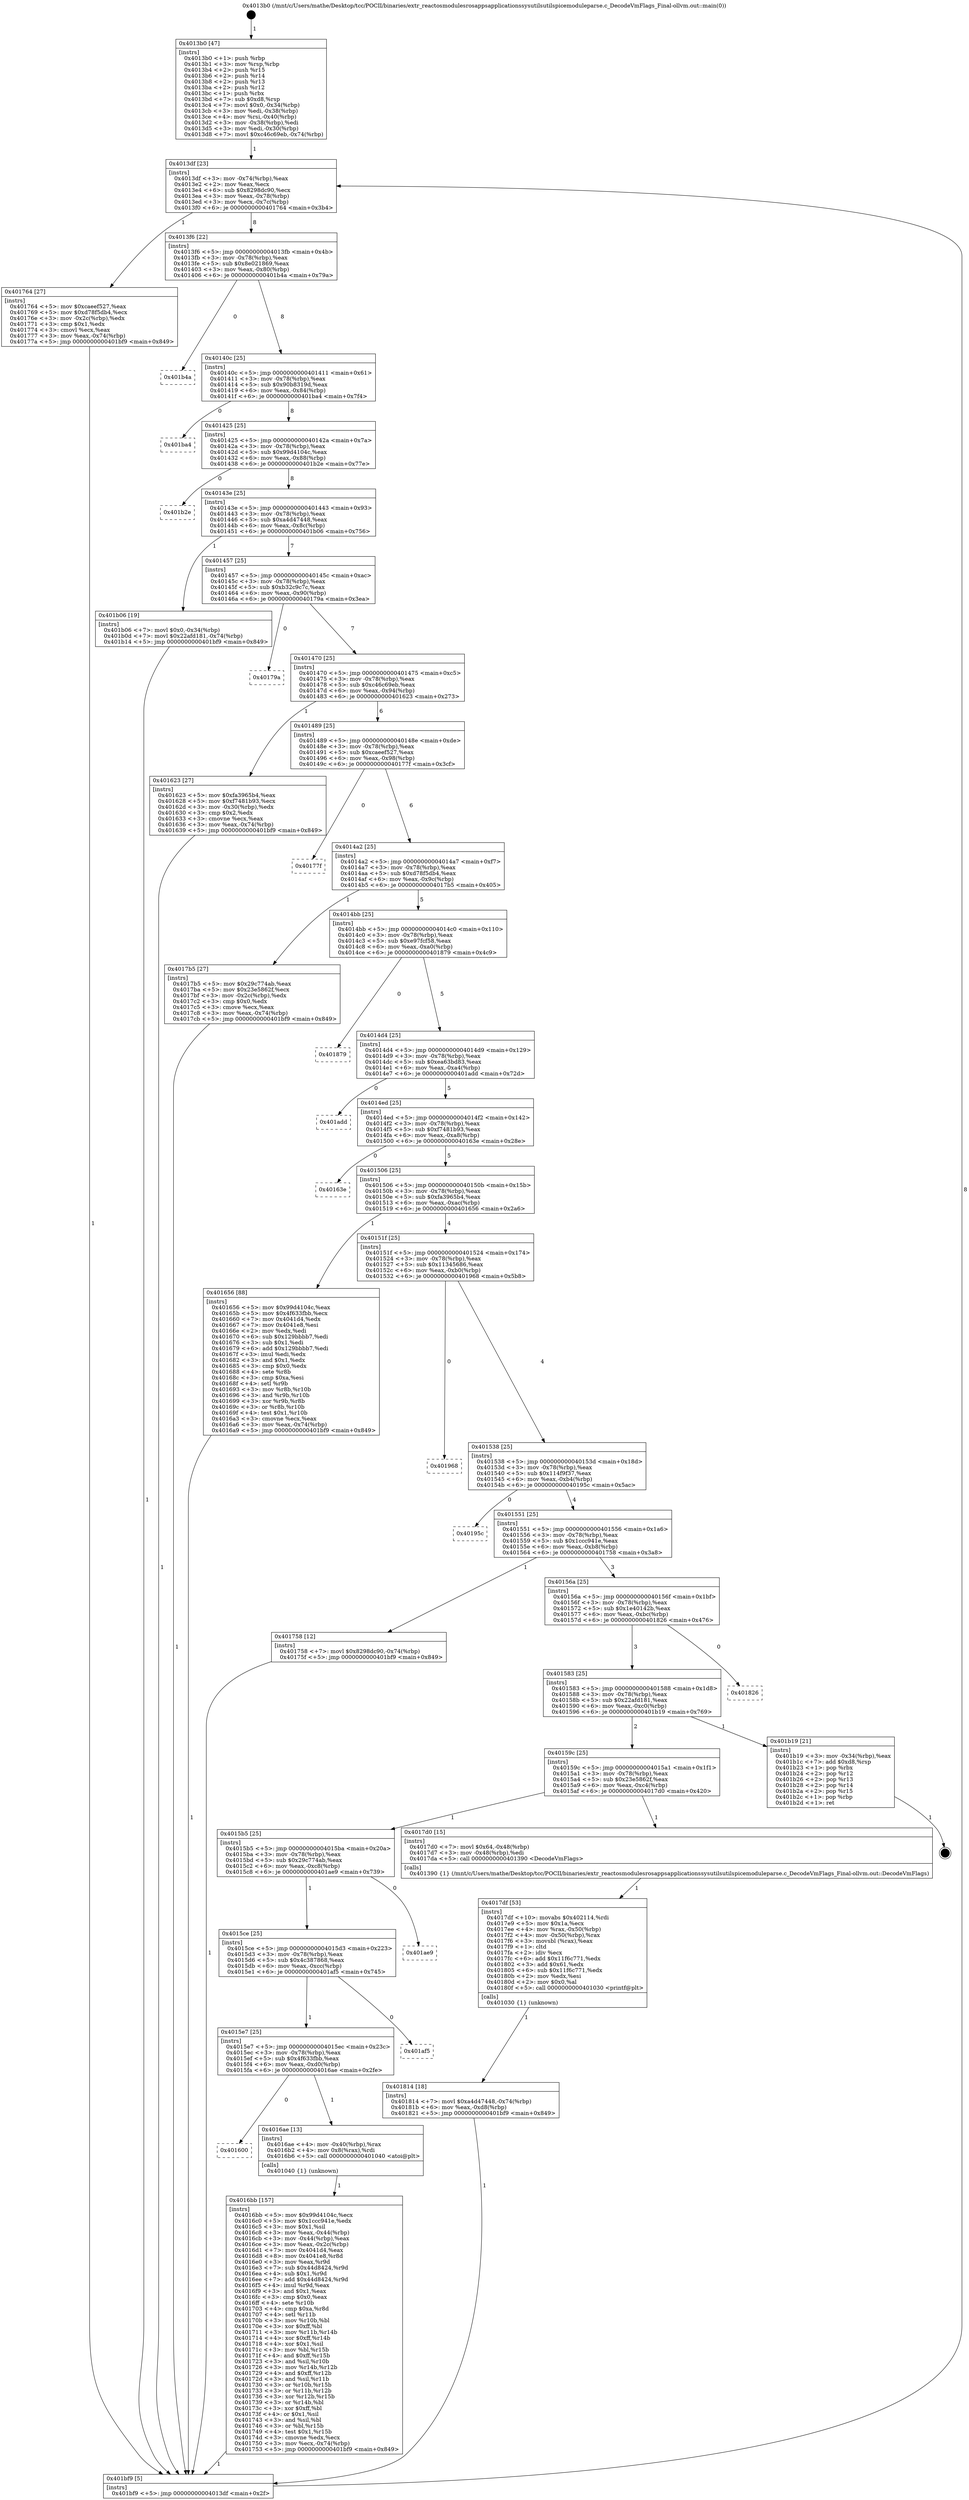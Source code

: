 digraph "0x4013b0" {
  label = "0x4013b0 (/mnt/c/Users/mathe/Desktop/tcc/POCII/binaries/extr_reactosmodulesrosappsapplicationssysutilsutilspicemoduleparse.c_DecodeVmFlags_Final-ollvm.out::main(0))"
  labelloc = "t"
  node[shape=record]

  Entry [label="",width=0.3,height=0.3,shape=circle,fillcolor=black,style=filled]
  "0x4013df" [label="{
     0x4013df [23]\l
     | [instrs]\l
     &nbsp;&nbsp;0x4013df \<+3\>: mov -0x74(%rbp),%eax\l
     &nbsp;&nbsp;0x4013e2 \<+2\>: mov %eax,%ecx\l
     &nbsp;&nbsp;0x4013e4 \<+6\>: sub $0x8298dc90,%ecx\l
     &nbsp;&nbsp;0x4013ea \<+3\>: mov %eax,-0x78(%rbp)\l
     &nbsp;&nbsp;0x4013ed \<+3\>: mov %ecx,-0x7c(%rbp)\l
     &nbsp;&nbsp;0x4013f0 \<+6\>: je 0000000000401764 \<main+0x3b4\>\l
  }"]
  "0x401764" [label="{
     0x401764 [27]\l
     | [instrs]\l
     &nbsp;&nbsp;0x401764 \<+5\>: mov $0xcaeef527,%eax\l
     &nbsp;&nbsp;0x401769 \<+5\>: mov $0xd78f5db4,%ecx\l
     &nbsp;&nbsp;0x40176e \<+3\>: mov -0x2c(%rbp),%edx\l
     &nbsp;&nbsp;0x401771 \<+3\>: cmp $0x1,%edx\l
     &nbsp;&nbsp;0x401774 \<+3\>: cmovl %ecx,%eax\l
     &nbsp;&nbsp;0x401777 \<+3\>: mov %eax,-0x74(%rbp)\l
     &nbsp;&nbsp;0x40177a \<+5\>: jmp 0000000000401bf9 \<main+0x849\>\l
  }"]
  "0x4013f6" [label="{
     0x4013f6 [22]\l
     | [instrs]\l
     &nbsp;&nbsp;0x4013f6 \<+5\>: jmp 00000000004013fb \<main+0x4b\>\l
     &nbsp;&nbsp;0x4013fb \<+3\>: mov -0x78(%rbp),%eax\l
     &nbsp;&nbsp;0x4013fe \<+5\>: sub $0x8e021869,%eax\l
     &nbsp;&nbsp;0x401403 \<+3\>: mov %eax,-0x80(%rbp)\l
     &nbsp;&nbsp;0x401406 \<+6\>: je 0000000000401b4a \<main+0x79a\>\l
  }"]
  Exit [label="",width=0.3,height=0.3,shape=circle,fillcolor=black,style=filled,peripheries=2]
  "0x401b4a" [label="{
     0x401b4a\l
  }", style=dashed]
  "0x40140c" [label="{
     0x40140c [25]\l
     | [instrs]\l
     &nbsp;&nbsp;0x40140c \<+5\>: jmp 0000000000401411 \<main+0x61\>\l
     &nbsp;&nbsp;0x401411 \<+3\>: mov -0x78(%rbp),%eax\l
     &nbsp;&nbsp;0x401414 \<+5\>: sub $0x90b8319d,%eax\l
     &nbsp;&nbsp;0x401419 \<+6\>: mov %eax,-0x84(%rbp)\l
     &nbsp;&nbsp;0x40141f \<+6\>: je 0000000000401ba4 \<main+0x7f4\>\l
  }"]
  "0x401814" [label="{
     0x401814 [18]\l
     | [instrs]\l
     &nbsp;&nbsp;0x401814 \<+7\>: movl $0xa4d47448,-0x74(%rbp)\l
     &nbsp;&nbsp;0x40181b \<+6\>: mov %eax,-0xd8(%rbp)\l
     &nbsp;&nbsp;0x401821 \<+5\>: jmp 0000000000401bf9 \<main+0x849\>\l
  }"]
  "0x401ba4" [label="{
     0x401ba4\l
  }", style=dashed]
  "0x401425" [label="{
     0x401425 [25]\l
     | [instrs]\l
     &nbsp;&nbsp;0x401425 \<+5\>: jmp 000000000040142a \<main+0x7a\>\l
     &nbsp;&nbsp;0x40142a \<+3\>: mov -0x78(%rbp),%eax\l
     &nbsp;&nbsp;0x40142d \<+5\>: sub $0x99d4104c,%eax\l
     &nbsp;&nbsp;0x401432 \<+6\>: mov %eax,-0x88(%rbp)\l
     &nbsp;&nbsp;0x401438 \<+6\>: je 0000000000401b2e \<main+0x77e\>\l
  }"]
  "0x4017df" [label="{
     0x4017df [53]\l
     | [instrs]\l
     &nbsp;&nbsp;0x4017df \<+10\>: movabs $0x402114,%rdi\l
     &nbsp;&nbsp;0x4017e9 \<+5\>: mov $0x1a,%ecx\l
     &nbsp;&nbsp;0x4017ee \<+4\>: mov %rax,-0x50(%rbp)\l
     &nbsp;&nbsp;0x4017f2 \<+4\>: mov -0x50(%rbp),%rax\l
     &nbsp;&nbsp;0x4017f6 \<+3\>: movsbl (%rax),%eax\l
     &nbsp;&nbsp;0x4017f9 \<+1\>: cltd\l
     &nbsp;&nbsp;0x4017fa \<+2\>: idiv %ecx\l
     &nbsp;&nbsp;0x4017fc \<+6\>: add $0x11f6c771,%edx\l
     &nbsp;&nbsp;0x401802 \<+3\>: add $0x61,%edx\l
     &nbsp;&nbsp;0x401805 \<+6\>: sub $0x11f6c771,%edx\l
     &nbsp;&nbsp;0x40180b \<+2\>: mov %edx,%esi\l
     &nbsp;&nbsp;0x40180d \<+2\>: mov $0x0,%al\l
     &nbsp;&nbsp;0x40180f \<+5\>: call 0000000000401030 \<printf@plt\>\l
     | [calls]\l
     &nbsp;&nbsp;0x401030 \{1\} (unknown)\l
  }"]
  "0x401b2e" [label="{
     0x401b2e\l
  }", style=dashed]
  "0x40143e" [label="{
     0x40143e [25]\l
     | [instrs]\l
     &nbsp;&nbsp;0x40143e \<+5\>: jmp 0000000000401443 \<main+0x93\>\l
     &nbsp;&nbsp;0x401443 \<+3\>: mov -0x78(%rbp),%eax\l
     &nbsp;&nbsp;0x401446 \<+5\>: sub $0xa4d47448,%eax\l
     &nbsp;&nbsp;0x40144b \<+6\>: mov %eax,-0x8c(%rbp)\l
     &nbsp;&nbsp;0x401451 \<+6\>: je 0000000000401b06 \<main+0x756\>\l
  }"]
  "0x4016bb" [label="{
     0x4016bb [157]\l
     | [instrs]\l
     &nbsp;&nbsp;0x4016bb \<+5\>: mov $0x99d4104c,%ecx\l
     &nbsp;&nbsp;0x4016c0 \<+5\>: mov $0x1ccc941e,%edx\l
     &nbsp;&nbsp;0x4016c5 \<+3\>: mov $0x1,%sil\l
     &nbsp;&nbsp;0x4016c8 \<+3\>: mov %eax,-0x44(%rbp)\l
     &nbsp;&nbsp;0x4016cb \<+3\>: mov -0x44(%rbp),%eax\l
     &nbsp;&nbsp;0x4016ce \<+3\>: mov %eax,-0x2c(%rbp)\l
     &nbsp;&nbsp;0x4016d1 \<+7\>: mov 0x4041d4,%eax\l
     &nbsp;&nbsp;0x4016d8 \<+8\>: mov 0x4041e8,%r8d\l
     &nbsp;&nbsp;0x4016e0 \<+3\>: mov %eax,%r9d\l
     &nbsp;&nbsp;0x4016e3 \<+7\>: sub $0x44d8424,%r9d\l
     &nbsp;&nbsp;0x4016ea \<+4\>: sub $0x1,%r9d\l
     &nbsp;&nbsp;0x4016ee \<+7\>: add $0x44d8424,%r9d\l
     &nbsp;&nbsp;0x4016f5 \<+4\>: imul %r9d,%eax\l
     &nbsp;&nbsp;0x4016f9 \<+3\>: and $0x1,%eax\l
     &nbsp;&nbsp;0x4016fc \<+3\>: cmp $0x0,%eax\l
     &nbsp;&nbsp;0x4016ff \<+4\>: sete %r10b\l
     &nbsp;&nbsp;0x401703 \<+4\>: cmp $0xa,%r8d\l
     &nbsp;&nbsp;0x401707 \<+4\>: setl %r11b\l
     &nbsp;&nbsp;0x40170b \<+3\>: mov %r10b,%bl\l
     &nbsp;&nbsp;0x40170e \<+3\>: xor $0xff,%bl\l
     &nbsp;&nbsp;0x401711 \<+3\>: mov %r11b,%r14b\l
     &nbsp;&nbsp;0x401714 \<+4\>: xor $0xff,%r14b\l
     &nbsp;&nbsp;0x401718 \<+4\>: xor $0x1,%sil\l
     &nbsp;&nbsp;0x40171c \<+3\>: mov %bl,%r15b\l
     &nbsp;&nbsp;0x40171f \<+4\>: and $0xff,%r15b\l
     &nbsp;&nbsp;0x401723 \<+3\>: and %sil,%r10b\l
     &nbsp;&nbsp;0x401726 \<+3\>: mov %r14b,%r12b\l
     &nbsp;&nbsp;0x401729 \<+4\>: and $0xff,%r12b\l
     &nbsp;&nbsp;0x40172d \<+3\>: and %sil,%r11b\l
     &nbsp;&nbsp;0x401730 \<+3\>: or %r10b,%r15b\l
     &nbsp;&nbsp;0x401733 \<+3\>: or %r11b,%r12b\l
     &nbsp;&nbsp;0x401736 \<+3\>: xor %r12b,%r15b\l
     &nbsp;&nbsp;0x401739 \<+3\>: or %r14b,%bl\l
     &nbsp;&nbsp;0x40173c \<+3\>: xor $0xff,%bl\l
     &nbsp;&nbsp;0x40173f \<+4\>: or $0x1,%sil\l
     &nbsp;&nbsp;0x401743 \<+3\>: and %sil,%bl\l
     &nbsp;&nbsp;0x401746 \<+3\>: or %bl,%r15b\l
     &nbsp;&nbsp;0x401749 \<+4\>: test $0x1,%r15b\l
     &nbsp;&nbsp;0x40174d \<+3\>: cmovne %edx,%ecx\l
     &nbsp;&nbsp;0x401750 \<+3\>: mov %ecx,-0x74(%rbp)\l
     &nbsp;&nbsp;0x401753 \<+5\>: jmp 0000000000401bf9 \<main+0x849\>\l
  }"]
  "0x401b06" [label="{
     0x401b06 [19]\l
     | [instrs]\l
     &nbsp;&nbsp;0x401b06 \<+7\>: movl $0x0,-0x34(%rbp)\l
     &nbsp;&nbsp;0x401b0d \<+7\>: movl $0x22afd181,-0x74(%rbp)\l
     &nbsp;&nbsp;0x401b14 \<+5\>: jmp 0000000000401bf9 \<main+0x849\>\l
  }"]
  "0x401457" [label="{
     0x401457 [25]\l
     | [instrs]\l
     &nbsp;&nbsp;0x401457 \<+5\>: jmp 000000000040145c \<main+0xac\>\l
     &nbsp;&nbsp;0x40145c \<+3\>: mov -0x78(%rbp),%eax\l
     &nbsp;&nbsp;0x40145f \<+5\>: sub $0xb32c9c7c,%eax\l
     &nbsp;&nbsp;0x401464 \<+6\>: mov %eax,-0x90(%rbp)\l
     &nbsp;&nbsp;0x40146a \<+6\>: je 000000000040179a \<main+0x3ea\>\l
  }"]
  "0x401600" [label="{
     0x401600\l
  }", style=dashed]
  "0x40179a" [label="{
     0x40179a\l
  }", style=dashed]
  "0x401470" [label="{
     0x401470 [25]\l
     | [instrs]\l
     &nbsp;&nbsp;0x401470 \<+5\>: jmp 0000000000401475 \<main+0xc5\>\l
     &nbsp;&nbsp;0x401475 \<+3\>: mov -0x78(%rbp),%eax\l
     &nbsp;&nbsp;0x401478 \<+5\>: sub $0xc46c69eb,%eax\l
     &nbsp;&nbsp;0x40147d \<+6\>: mov %eax,-0x94(%rbp)\l
     &nbsp;&nbsp;0x401483 \<+6\>: je 0000000000401623 \<main+0x273\>\l
  }"]
  "0x4016ae" [label="{
     0x4016ae [13]\l
     | [instrs]\l
     &nbsp;&nbsp;0x4016ae \<+4\>: mov -0x40(%rbp),%rax\l
     &nbsp;&nbsp;0x4016b2 \<+4\>: mov 0x8(%rax),%rdi\l
     &nbsp;&nbsp;0x4016b6 \<+5\>: call 0000000000401040 \<atoi@plt\>\l
     | [calls]\l
     &nbsp;&nbsp;0x401040 \{1\} (unknown)\l
  }"]
  "0x401623" [label="{
     0x401623 [27]\l
     | [instrs]\l
     &nbsp;&nbsp;0x401623 \<+5\>: mov $0xfa3965b4,%eax\l
     &nbsp;&nbsp;0x401628 \<+5\>: mov $0xf7481b93,%ecx\l
     &nbsp;&nbsp;0x40162d \<+3\>: mov -0x30(%rbp),%edx\l
     &nbsp;&nbsp;0x401630 \<+3\>: cmp $0x2,%edx\l
     &nbsp;&nbsp;0x401633 \<+3\>: cmovne %ecx,%eax\l
     &nbsp;&nbsp;0x401636 \<+3\>: mov %eax,-0x74(%rbp)\l
     &nbsp;&nbsp;0x401639 \<+5\>: jmp 0000000000401bf9 \<main+0x849\>\l
  }"]
  "0x401489" [label="{
     0x401489 [25]\l
     | [instrs]\l
     &nbsp;&nbsp;0x401489 \<+5\>: jmp 000000000040148e \<main+0xde\>\l
     &nbsp;&nbsp;0x40148e \<+3\>: mov -0x78(%rbp),%eax\l
     &nbsp;&nbsp;0x401491 \<+5\>: sub $0xcaeef527,%eax\l
     &nbsp;&nbsp;0x401496 \<+6\>: mov %eax,-0x98(%rbp)\l
     &nbsp;&nbsp;0x40149c \<+6\>: je 000000000040177f \<main+0x3cf\>\l
  }"]
  "0x401bf9" [label="{
     0x401bf9 [5]\l
     | [instrs]\l
     &nbsp;&nbsp;0x401bf9 \<+5\>: jmp 00000000004013df \<main+0x2f\>\l
  }"]
  "0x4013b0" [label="{
     0x4013b0 [47]\l
     | [instrs]\l
     &nbsp;&nbsp;0x4013b0 \<+1\>: push %rbp\l
     &nbsp;&nbsp;0x4013b1 \<+3\>: mov %rsp,%rbp\l
     &nbsp;&nbsp;0x4013b4 \<+2\>: push %r15\l
     &nbsp;&nbsp;0x4013b6 \<+2\>: push %r14\l
     &nbsp;&nbsp;0x4013b8 \<+2\>: push %r13\l
     &nbsp;&nbsp;0x4013ba \<+2\>: push %r12\l
     &nbsp;&nbsp;0x4013bc \<+1\>: push %rbx\l
     &nbsp;&nbsp;0x4013bd \<+7\>: sub $0xd8,%rsp\l
     &nbsp;&nbsp;0x4013c4 \<+7\>: movl $0x0,-0x34(%rbp)\l
     &nbsp;&nbsp;0x4013cb \<+3\>: mov %edi,-0x38(%rbp)\l
     &nbsp;&nbsp;0x4013ce \<+4\>: mov %rsi,-0x40(%rbp)\l
     &nbsp;&nbsp;0x4013d2 \<+3\>: mov -0x38(%rbp),%edi\l
     &nbsp;&nbsp;0x4013d5 \<+3\>: mov %edi,-0x30(%rbp)\l
     &nbsp;&nbsp;0x4013d8 \<+7\>: movl $0xc46c69eb,-0x74(%rbp)\l
  }"]
  "0x4015e7" [label="{
     0x4015e7 [25]\l
     | [instrs]\l
     &nbsp;&nbsp;0x4015e7 \<+5\>: jmp 00000000004015ec \<main+0x23c\>\l
     &nbsp;&nbsp;0x4015ec \<+3\>: mov -0x78(%rbp),%eax\l
     &nbsp;&nbsp;0x4015ef \<+5\>: sub $0x4f633fbb,%eax\l
     &nbsp;&nbsp;0x4015f4 \<+6\>: mov %eax,-0xd0(%rbp)\l
     &nbsp;&nbsp;0x4015fa \<+6\>: je 00000000004016ae \<main+0x2fe\>\l
  }"]
  "0x40177f" [label="{
     0x40177f\l
  }", style=dashed]
  "0x4014a2" [label="{
     0x4014a2 [25]\l
     | [instrs]\l
     &nbsp;&nbsp;0x4014a2 \<+5\>: jmp 00000000004014a7 \<main+0xf7\>\l
     &nbsp;&nbsp;0x4014a7 \<+3\>: mov -0x78(%rbp),%eax\l
     &nbsp;&nbsp;0x4014aa \<+5\>: sub $0xd78f5db4,%eax\l
     &nbsp;&nbsp;0x4014af \<+6\>: mov %eax,-0x9c(%rbp)\l
     &nbsp;&nbsp;0x4014b5 \<+6\>: je 00000000004017b5 \<main+0x405\>\l
  }"]
  "0x401af5" [label="{
     0x401af5\l
  }", style=dashed]
  "0x4017b5" [label="{
     0x4017b5 [27]\l
     | [instrs]\l
     &nbsp;&nbsp;0x4017b5 \<+5\>: mov $0x29c774ab,%eax\l
     &nbsp;&nbsp;0x4017ba \<+5\>: mov $0x23e5862f,%ecx\l
     &nbsp;&nbsp;0x4017bf \<+3\>: mov -0x2c(%rbp),%edx\l
     &nbsp;&nbsp;0x4017c2 \<+3\>: cmp $0x0,%edx\l
     &nbsp;&nbsp;0x4017c5 \<+3\>: cmove %ecx,%eax\l
     &nbsp;&nbsp;0x4017c8 \<+3\>: mov %eax,-0x74(%rbp)\l
     &nbsp;&nbsp;0x4017cb \<+5\>: jmp 0000000000401bf9 \<main+0x849\>\l
  }"]
  "0x4014bb" [label="{
     0x4014bb [25]\l
     | [instrs]\l
     &nbsp;&nbsp;0x4014bb \<+5\>: jmp 00000000004014c0 \<main+0x110\>\l
     &nbsp;&nbsp;0x4014c0 \<+3\>: mov -0x78(%rbp),%eax\l
     &nbsp;&nbsp;0x4014c3 \<+5\>: sub $0xe97fcf58,%eax\l
     &nbsp;&nbsp;0x4014c8 \<+6\>: mov %eax,-0xa0(%rbp)\l
     &nbsp;&nbsp;0x4014ce \<+6\>: je 0000000000401879 \<main+0x4c9\>\l
  }"]
  "0x4015ce" [label="{
     0x4015ce [25]\l
     | [instrs]\l
     &nbsp;&nbsp;0x4015ce \<+5\>: jmp 00000000004015d3 \<main+0x223\>\l
     &nbsp;&nbsp;0x4015d3 \<+3\>: mov -0x78(%rbp),%eax\l
     &nbsp;&nbsp;0x4015d6 \<+5\>: sub $0x4c387868,%eax\l
     &nbsp;&nbsp;0x4015db \<+6\>: mov %eax,-0xcc(%rbp)\l
     &nbsp;&nbsp;0x4015e1 \<+6\>: je 0000000000401af5 \<main+0x745\>\l
  }"]
  "0x401879" [label="{
     0x401879\l
  }", style=dashed]
  "0x4014d4" [label="{
     0x4014d4 [25]\l
     | [instrs]\l
     &nbsp;&nbsp;0x4014d4 \<+5\>: jmp 00000000004014d9 \<main+0x129\>\l
     &nbsp;&nbsp;0x4014d9 \<+3\>: mov -0x78(%rbp),%eax\l
     &nbsp;&nbsp;0x4014dc \<+5\>: sub $0xea63bd83,%eax\l
     &nbsp;&nbsp;0x4014e1 \<+6\>: mov %eax,-0xa4(%rbp)\l
     &nbsp;&nbsp;0x4014e7 \<+6\>: je 0000000000401add \<main+0x72d\>\l
  }"]
  "0x401ae9" [label="{
     0x401ae9\l
  }", style=dashed]
  "0x401add" [label="{
     0x401add\l
  }", style=dashed]
  "0x4014ed" [label="{
     0x4014ed [25]\l
     | [instrs]\l
     &nbsp;&nbsp;0x4014ed \<+5\>: jmp 00000000004014f2 \<main+0x142\>\l
     &nbsp;&nbsp;0x4014f2 \<+3\>: mov -0x78(%rbp),%eax\l
     &nbsp;&nbsp;0x4014f5 \<+5\>: sub $0xf7481b93,%eax\l
     &nbsp;&nbsp;0x4014fa \<+6\>: mov %eax,-0xa8(%rbp)\l
     &nbsp;&nbsp;0x401500 \<+6\>: je 000000000040163e \<main+0x28e\>\l
  }"]
  "0x4015b5" [label="{
     0x4015b5 [25]\l
     | [instrs]\l
     &nbsp;&nbsp;0x4015b5 \<+5\>: jmp 00000000004015ba \<main+0x20a\>\l
     &nbsp;&nbsp;0x4015ba \<+3\>: mov -0x78(%rbp),%eax\l
     &nbsp;&nbsp;0x4015bd \<+5\>: sub $0x29c774ab,%eax\l
     &nbsp;&nbsp;0x4015c2 \<+6\>: mov %eax,-0xc8(%rbp)\l
     &nbsp;&nbsp;0x4015c8 \<+6\>: je 0000000000401ae9 \<main+0x739\>\l
  }"]
  "0x40163e" [label="{
     0x40163e\l
  }", style=dashed]
  "0x401506" [label="{
     0x401506 [25]\l
     | [instrs]\l
     &nbsp;&nbsp;0x401506 \<+5\>: jmp 000000000040150b \<main+0x15b\>\l
     &nbsp;&nbsp;0x40150b \<+3\>: mov -0x78(%rbp),%eax\l
     &nbsp;&nbsp;0x40150e \<+5\>: sub $0xfa3965b4,%eax\l
     &nbsp;&nbsp;0x401513 \<+6\>: mov %eax,-0xac(%rbp)\l
     &nbsp;&nbsp;0x401519 \<+6\>: je 0000000000401656 \<main+0x2a6\>\l
  }"]
  "0x4017d0" [label="{
     0x4017d0 [15]\l
     | [instrs]\l
     &nbsp;&nbsp;0x4017d0 \<+7\>: movl $0x64,-0x48(%rbp)\l
     &nbsp;&nbsp;0x4017d7 \<+3\>: mov -0x48(%rbp),%edi\l
     &nbsp;&nbsp;0x4017da \<+5\>: call 0000000000401390 \<DecodeVmFlags\>\l
     | [calls]\l
     &nbsp;&nbsp;0x401390 \{1\} (/mnt/c/Users/mathe/Desktop/tcc/POCII/binaries/extr_reactosmodulesrosappsapplicationssysutilsutilspicemoduleparse.c_DecodeVmFlags_Final-ollvm.out::DecodeVmFlags)\l
  }"]
  "0x401656" [label="{
     0x401656 [88]\l
     | [instrs]\l
     &nbsp;&nbsp;0x401656 \<+5\>: mov $0x99d4104c,%eax\l
     &nbsp;&nbsp;0x40165b \<+5\>: mov $0x4f633fbb,%ecx\l
     &nbsp;&nbsp;0x401660 \<+7\>: mov 0x4041d4,%edx\l
     &nbsp;&nbsp;0x401667 \<+7\>: mov 0x4041e8,%esi\l
     &nbsp;&nbsp;0x40166e \<+2\>: mov %edx,%edi\l
     &nbsp;&nbsp;0x401670 \<+6\>: sub $0x129bbbb7,%edi\l
     &nbsp;&nbsp;0x401676 \<+3\>: sub $0x1,%edi\l
     &nbsp;&nbsp;0x401679 \<+6\>: add $0x129bbbb7,%edi\l
     &nbsp;&nbsp;0x40167f \<+3\>: imul %edi,%edx\l
     &nbsp;&nbsp;0x401682 \<+3\>: and $0x1,%edx\l
     &nbsp;&nbsp;0x401685 \<+3\>: cmp $0x0,%edx\l
     &nbsp;&nbsp;0x401688 \<+4\>: sete %r8b\l
     &nbsp;&nbsp;0x40168c \<+3\>: cmp $0xa,%esi\l
     &nbsp;&nbsp;0x40168f \<+4\>: setl %r9b\l
     &nbsp;&nbsp;0x401693 \<+3\>: mov %r8b,%r10b\l
     &nbsp;&nbsp;0x401696 \<+3\>: and %r9b,%r10b\l
     &nbsp;&nbsp;0x401699 \<+3\>: xor %r9b,%r8b\l
     &nbsp;&nbsp;0x40169c \<+3\>: or %r8b,%r10b\l
     &nbsp;&nbsp;0x40169f \<+4\>: test $0x1,%r10b\l
     &nbsp;&nbsp;0x4016a3 \<+3\>: cmovne %ecx,%eax\l
     &nbsp;&nbsp;0x4016a6 \<+3\>: mov %eax,-0x74(%rbp)\l
     &nbsp;&nbsp;0x4016a9 \<+5\>: jmp 0000000000401bf9 \<main+0x849\>\l
  }"]
  "0x40151f" [label="{
     0x40151f [25]\l
     | [instrs]\l
     &nbsp;&nbsp;0x40151f \<+5\>: jmp 0000000000401524 \<main+0x174\>\l
     &nbsp;&nbsp;0x401524 \<+3\>: mov -0x78(%rbp),%eax\l
     &nbsp;&nbsp;0x401527 \<+5\>: sub $0x11345686,%eax\l
     &nbsp;&nbsp;0x40152c \<+6\>: mov %eax,-0xb0(%rbp)\l
     &nbsp;&nbsp;0x401532 \<+6\>: je 0000000000401968 \<main+0x5b8\>\l
  }"]
  "0x40159c" [label="{
     0x40159c [25]\l
     | [instrs]\l
     &nbsp;&nbsp;0x40159c \<+5\>: jmp 00000000004015a1 \<main+0x1f1\>\l
     &nbsp;&nbsp;0x4015a1 \<+3\>: mov -0x78(%rbp),%eax\l
     &nbsp;&nbsp;0x4015a4 \<+5\>: sub $0x23e5862f,%eax\l
     &nbsp;&nbsp;0x4015a9 \<+6\>: mov %eax,-0xc4(%rbp)\l
     &nbsp;&nbsp;0x4015af \<+6\>: je 00000000004017d0 \<main+0x420\>\l
  }"]
  "0x401968" [label="{
     0x401968\l
  }", style=dashed]
  "0x401538" [label="{
     0x401538 [25]\l
     | [instrs]\l
     &nbsp;&nbsp;0x401538 \<+5\>: jmp 000000000040153d \<main+0x18d\>\l
     &nbsp;&nbsp;0x40153d \<+3\>: mov -0x78(%rbp),%eax\l
     &nbsp;&nbsp;0x401540 \<+5\>: sub $0x114f9f37,%eax\l
     &nbsp;&nbsp;0x401545 \<+6\>: mov %eax,-0xb4(%rbp)\l
     &nbsp;&nbsp;0x40154b \<+6\>: je 000000000040195c \<main+0x5ac\>\l
  }"]
  "0x401b19" [label="{
     0x401b19 [21]\l
     | [instrs]\l
     &nbsp;&nbsp;0x401b19 \<+3\>: mov -0x34(%rbp),%eax\l
     &nbsp;&nbsp;0x401b1c \<+7\>: add $0xd8,%rsp\l
     &nbsp;&nbsp;0x401b23 \<+1\>: pop %rbx\l
     &nbsp;&nbsp;0x401b24 \<+2\>: pop %r12\l
     &nbsp;&nbsp;0x401b26 \<+2\>: pop %r13\l
     &nbsp;&nbsp;0x401b28 \<+2\>: pop %r14\l
     &nbsp;&nbsp;0x401b2a \<+2\>: pop %r15\l
     &nbsp;&nbsp;0x401b2c \<+1\>: pop %rbp\l
     &nbsp;&nbsp;0x401b2d \<+1\>: ret\l
  }"]
  "0x40195c" [label="{
     0x40195c\l
  }", style=dashed]
  "0x401551" [label="{
     0x401551 [25]\l
     | [instrs]\l
     &nbsp;&nbsp;0x401551 \<+5\>: jmp 0000000000401556 \<main+0x1a6\>\l
     &nbsp;&nbsp;0x401556 \<+3\>: mov -0x78(%rbp),%eax\l
     &nbsp;&nbsp;0x401559 \<+5\>: sub $0x1ccc941e,%eax\l
     &nbsp;&nbsp;0x40155e \<+6\>: mov %eax,-0xb8(%rbp)\l
     &nbsp;&nbsp;0x401564 \<+6\>: je 0000000000401758 \<main+0x3a8\>\l
  }"]
  "0x401583" [label="{
     0x401583 [25]\l
     | [instrs]\l
     &nbsp;&nbsp;0x401583 \<+5\>: jmp 0000000000401588 \<main+0x1d8\>\l
     &nbsp;&nbsp;0x401588 \<+3\>: mov -0x78(%rbp),%eax\l
     &nbsp;&nbsp;0x40158b \<+5\>: sub $0x22afd181,%eax\l
     &nbsp;&nbsp;0x401590 \<+6\>: mov %eax,-0xc0(%rbp)\l
     &nbsp;&nbsp;0x401596 \<+6\>: je 0000000000401b19 \<main+0x769\>\l
  }"]
  "0x401758" [label="{
     0x401758 [12]\l
     | [instrs]\l
     &nbsp;&nbsp;0x401758 \<+7\>: movl $0x8298dc90,-0x74(%rbp)\l
     &nbsp;&nbsp;0x40175f \<+5\>: jmp 0000000000401bf9 \<main+0x849\>\l
  }"]
  "0x40156a" [label="{
     0x40156a [25]\l
     | [instrs]\l
     &nbsp;&nbsp;0x40156a \<+5\>: jmp 000000000040156f \<main+0x1bf\>\l
     &nbsp;&nbsp;0x40156f \<+3\>: mov -0x78(%rbp),%eax\l
     &nbsp;&nbsp;0x401572 \<+5\>: sub $0x1e40142b,%eax\l
     &nbsp;&nbsp;0x401577 \<+6\>: mov %eax,-0xbc(%rbp)\l
     &nbsp;&nbsp;0x40157d \<+6\>: je 0000000000401826 \<main+0x476\>\l
  }"]
  "0x401826" [label="{
     0x401826\l
  }", style=dashed]
  Entry -> "0x4013b0" [label=" 1"]
  "0x4013df" -> "0x401764" [label=" 1"]
  "0x4013df" -> "0x4013f6" [label=" 8"]
  "0x401b19" -> Exit [label=" 1"]
  "0x4013f6" -> "0x401b4a" [label=" 0"]
  "0x4013f6" -> "0x40140c" [label=" 8"]
  "0x401b06" -> "0x401bf9" [label=" 1"]
  "0x40140c" -> "0x401ba4" [label=" 0"]
  "0x40140c" -> "0x401425" [label=" 8"]
  "0x401814" -> "0x401bf9" [label=" 1"]
  "0x401425" -> "0x401b2e" [label=" 0"]
  "0x401425" -> "0x40143e" [label=" 8"]
  "0x4017df" -> "0x401814" [label=" 1"]
  "0x40143e" -> "0x401b06" [label=" 1"]
  "0x40143e" -> "0x401457" [label=" 7"]
  "0x4017d0" -> "0x4017df" [label=" 1"]
  "0x401457" -> "0x40179a" [label=" 0"]
  "0x401457" -> "0x401470" [label=" 7"]
  "0x4017b5" -> "0x401bf9" [label=" 1"]
  "0x401470" -> "0x401623" [label=" 1"]
  "0x401470" -> "0x401489" [label=" 6"]
  "0x401623" -> "0x401bf9" [label=" 1"]
  "0x4013b0" -> "0x4013df" [label=" 1"]
  "0x401bf9" -> "0x4013df" [label=" 8"]
  "0x401764" -> "0x401bf9" [label=" 1"]
  "0x401489" -> "0x40177f" [label=" 0"]
  "0x401489" -> "0x4014a2" [label=" 6"]
  "0x4016bb" -> "0x401bf9" [label=" 1"]
  "0x4014a2" -> "0x4017b5" [label=" 1"]
  "0x4014a2" -> "0x4014bb" [label=" 5"]
  "0x4016ae" -> "0x4016bb" [label=" 1"]
  "0x4014bb" -> "0x401879" [label=" 0"]
  "0x4014bb" -> "0x4014d4" [label=" 5"]
  "0x4015e7" -> "0x4016ae" [label=" 1"]
  "0x4014d4" -> "0x401add" [label=" 0"]
  "0x4014d4" -> "0x4014ed" [label=" 5"]
  "0x401758" -> "0x401bf9" [label=" 1"]
  "0x4014ed" -> "0x40163e" [label=" 0"]
  "0x4014ed" -> "0x401506" [label=" 5"]
  "0x4015ce" -> "0x401af5" [label=" 0"]
  "0x401506" -> "0x401656" [label=" 1"]
  "0x401506" -> "0x40151f" [label=" 4"]
  "0x401656" -> "0x401bf9" [label=" 1"]
  "0x4015e7" -> "0x401600" [label=" 0"]
  "0x40151f" -> "0x401968" [label=" 0"]
  "0x40151f" -> "0x401538" [label=" 4"]
  "0x4015b5" -> "0x401ae9" [label=" 0"]
  "0x401538" -> "0x40195c" [label=" 0"]
  "0x401538" -> "0x401551" [label=" 4"]
  "0x4015ce" -> "0x4015e7" [label=" 1"]
  "0x401551" -> "0x401758" [label=" 1"]
  "0x401551" -> "0x40156a" [label=" 3"]
  "0x40159c" -> "0x4017d0" [label=" 1"]
  "0x40156a" -> "0x401826" [label=" 0"]
  "0x40156a" -> "0x401583" [label=" 3"]
  "0x40159c" -> "0x4015b5" [label=" 1"]
  "0x401583" -> "0x401b19" [label=" 1"]
  "0x401583" -> "0x40159c" [label=" 2"]
  "0x4015b5" -> "0x4015ce" [label=" 1"]
}
